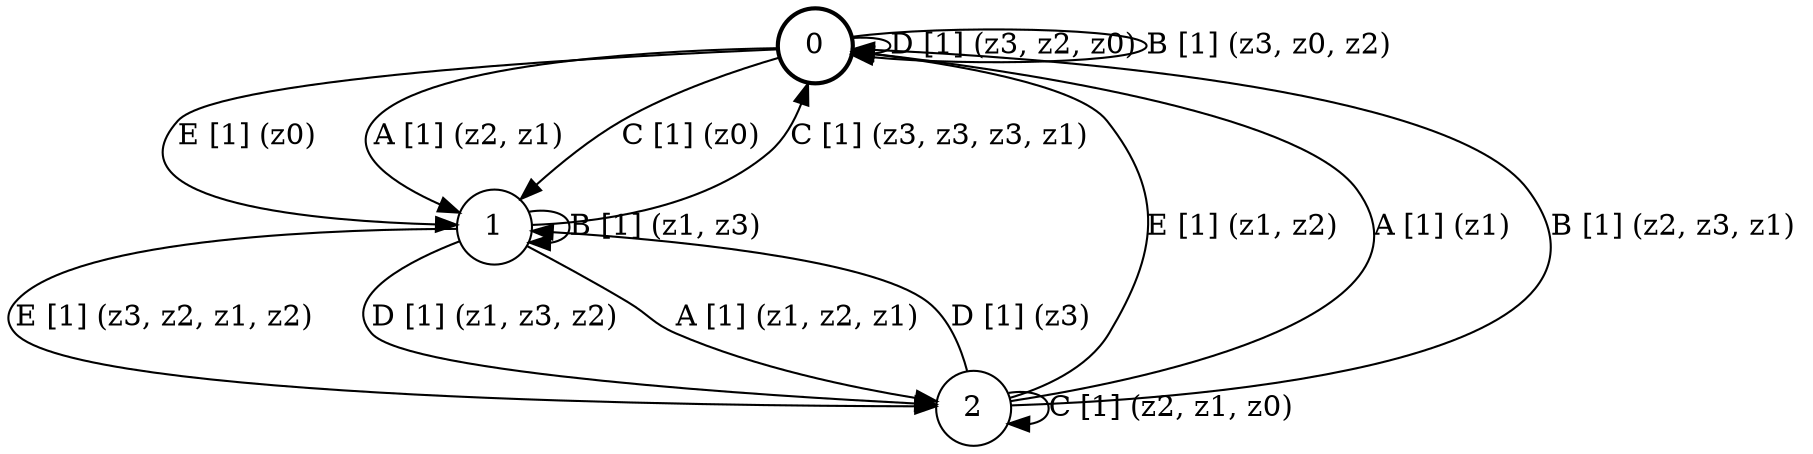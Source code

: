 # generated file, don't try to modify
# command: dot -Tpng <filename> > tree.png
digraph Automaton {
    node [shape = circle];
    0 [style = "bold"];
    0 -> 1 [label = "E [1] (z0) "];
    0 -> 0 [label = "D [1] (z3, z2, z0) "];
    0 -> 1 [label = "A [1] (z2, z1) "];
    0 -> 0 [label = "B [1] (z3, z0, z2) "];
    0 -> 1 [label = "C [1] (z0) "];
    1 -> 2 [label = "E [1] (z3, z2, z1, z2) "];
    1 -> 2 [label = "D [1] (z1, z3, z2) "];
    1 -> 2 [label = "A [1] (z1, z2, z1) "];
    1 -> 1 [label = "B [1] (z1, z3) "];
    1 -> 0 [label = "C [1] (z3, z3, z3, z1) "];
    2 -> 0 [label = "E [1] (z1, z2) "];
    2 -> 1 [label = "D [1] (z3) "];
    2 -> 0 [label = "A [1] (z1) "];
    2 -> 0 [label = "B [1] (z2, z3, z1) "];
    2 -> 2 [label = "C [1] (z2, z1, z0) "];
}
